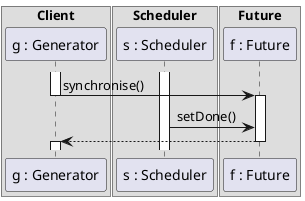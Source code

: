 @startuml
box "Client"
    participant "g : Generator" as g
end box
box "Scheduler"
    participant "s : Scheduler" as s
end box
box "Future"
    participant "f : Future" as f
end box

activate s
activate g
g -> f: synchronise()
deactivate g
activate f
s -> f: setDone()
f --> g
deactivate f
activate g
@enduml